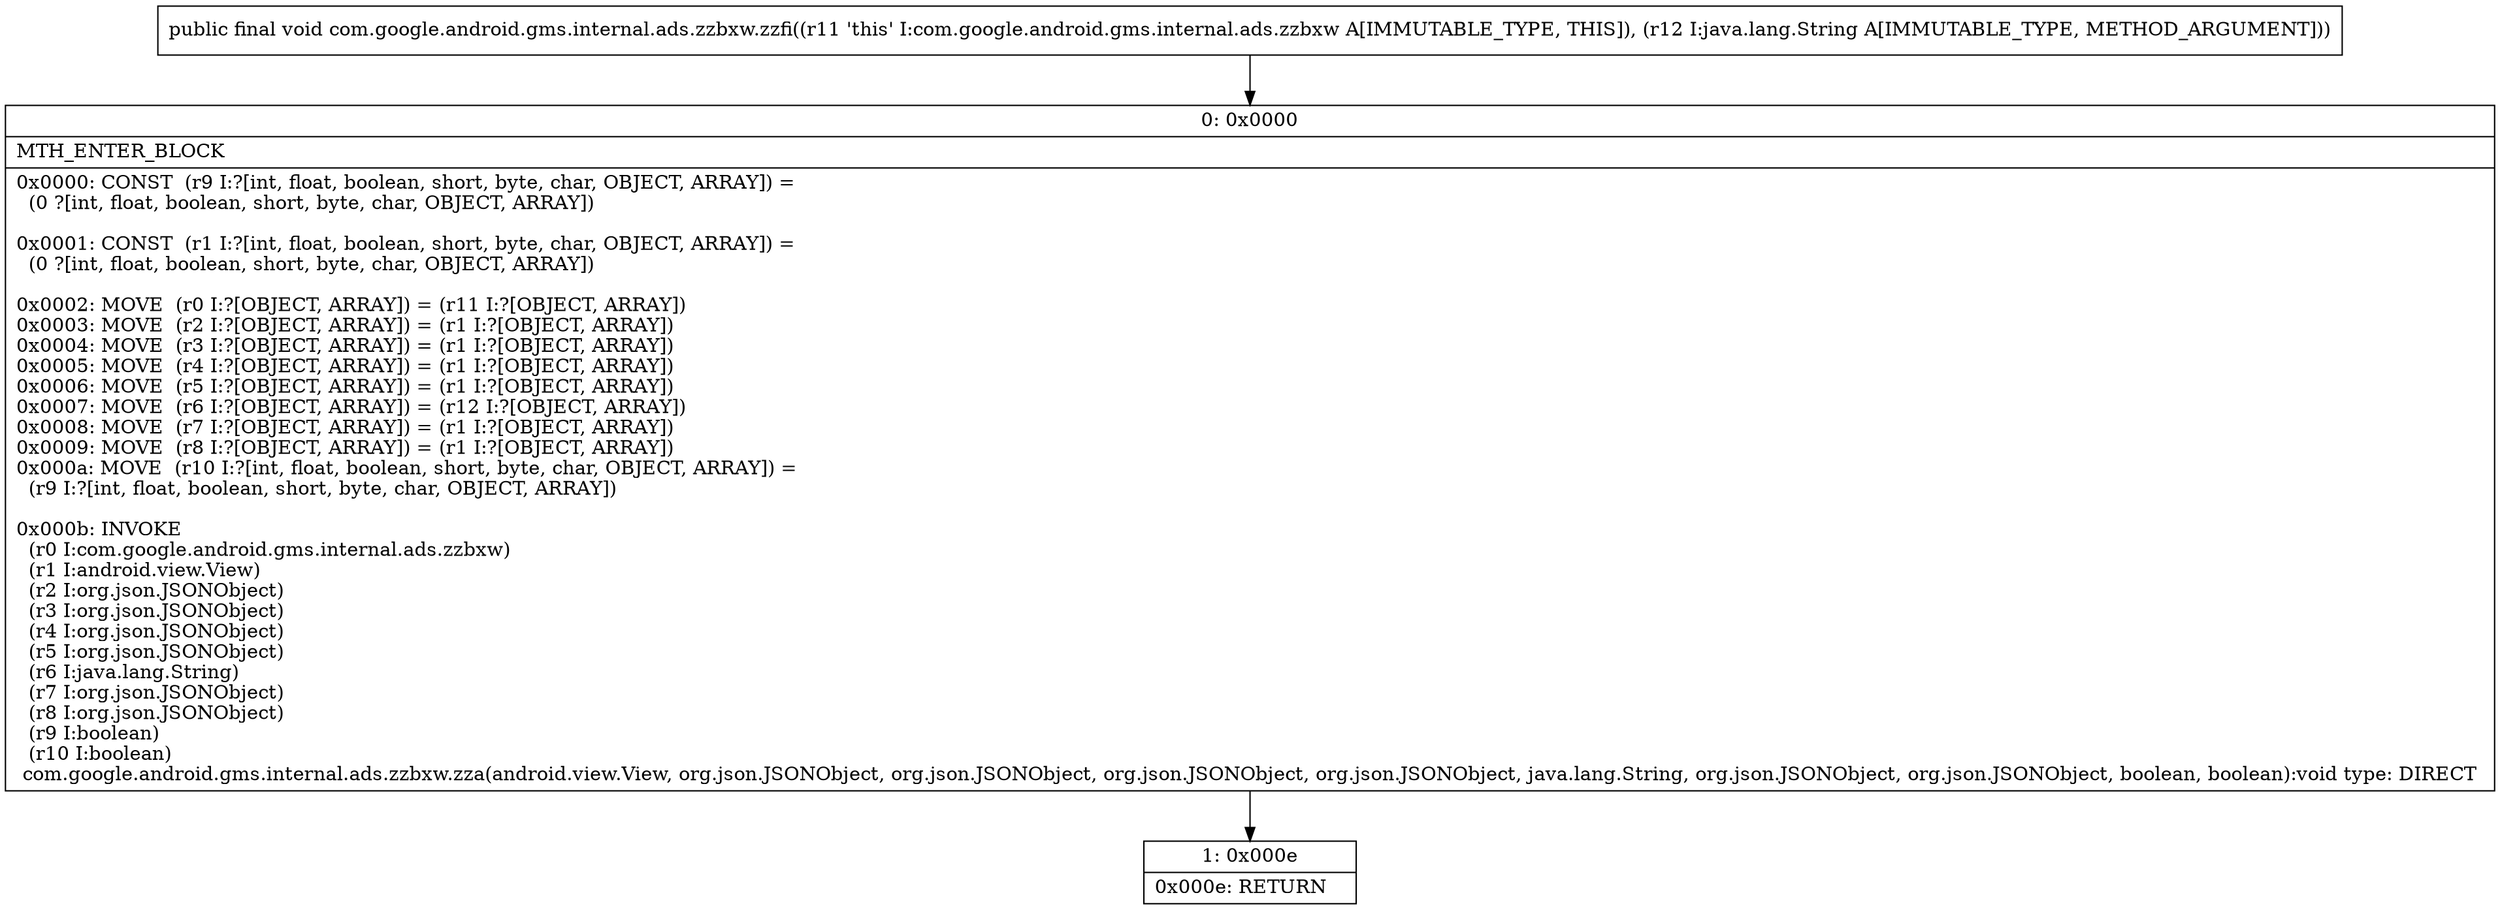 digraph "CFG forcom.google.android.gms.internal.ads.zzbxw.zzfi(Ljava\/lang\/String;)V" {
Node_0 [shape=record,label="{0\:\ 0x0000|MTH_ENTER_BLOCK\l|0x0000: CONST  (r9 I:?[int, float, boolean, short, byte, char, OBJECT, ARRAY]) = \l  (0 ?[int, float, boolean, short, byte, char, OBJECT, ARRAY])\l \l0x0001: CONST  (r1 I:?[int, float, boolean, short, byte, char, OBJECT, ARRAY]) = \l  (0 ?[int, float, boolean, short, byte, char, OBJECT, ARRAY])\l \l0x0002: MOVE  (r0 I:?[OBJECT, ARRAY]) = (r11 I:?[OBJECT, ARRAY]) \l0x0003: MOVE  (r2 I:?[OBJECT, ARRAY]) = (r1 I:?[OBJECT, ARRAY]) \l0x0004: MOVE  (r3 I:?[OBJECT, ARRAY]) = (r1 I:?[OBJECT, ARRAY]) \l0x0005: MOVE  (r4 I:?[OBJECT, ARRAY]) = (r1 I:?[OBJECT, ARRAY]) \l0x0006: MOVE  (r5 I:?[OBJECT, ARRAY]) = (r1 I:?[OBJECT, ARRAY]) \l0x0007: MOVE  (r6 I:?[OBJECT, ARRAY]) = (r12 I:?[OBJECT, ARRAY]) \l0x0008: MOVE  (r7 I:?[OBJECT, ARRAY]) = (r1 I:?[OBJECT, ARRAY]) \l0x0009: MOVE  (r8 I:?[OBJECT, ARRAY]) = (r1 I:?[OBJECT, ARRAY]) \l0x000a: MOVE  (r10 I:?[int, float, boolean, short, byte, char, OBJECT, ARRAY]) = \l  (r9 I:?[int, float, boolean, short, byte, char, OBJECT, ARRAY])\l \l0x000b: INVOKE  \l  (r0 I:com.google.android.gms.internal.ads.zzbxw)\l  (r1 I:android.view.View)\l  (r2 I:org.json.JSONObject)\l  (r3 I:org.json.JSONObject)\l  (r4 I:org.json.JSONObject)\l  (r5 I:org.json.JSONObject)\l  (r6 I:java.lang.String)\l  (r7 I:org.json.JSONObject)\l  (r8 I:org.json.JSONObject)\l  (r9 I:boolean)\l  (r10 I:boolean)\l com.google.android.gms.internal.ads.zzbxw.zza(android.view.View, org.json.JSONObject, org.json.JSONObject, org.json.JSONObject, org.json.JSONObject, java.lang.String, org.json.JSONObject, org.json.JSONObject, boolean, boolean):void type: DIRECT \l}"];
Node_1 [shape=record,label="{1\:\ 0x000e|0x000e: RETURN   \l}"];
MethodNode[shape=record,label="{public final void com.google.android.gms.internal.ads.zzbxw.zzfi((r11 'this' I:com.google.android.gms.internal.ads.zzbxw A[IMMUTABLE_TYPE, THIS]), (r12 I:java.lang.String A[IMMUTABLE_TYPE, METHOD_ARGUMENT])) }"];
MethodNode -> Node_0;
Node_0 -> Node_1;
}


